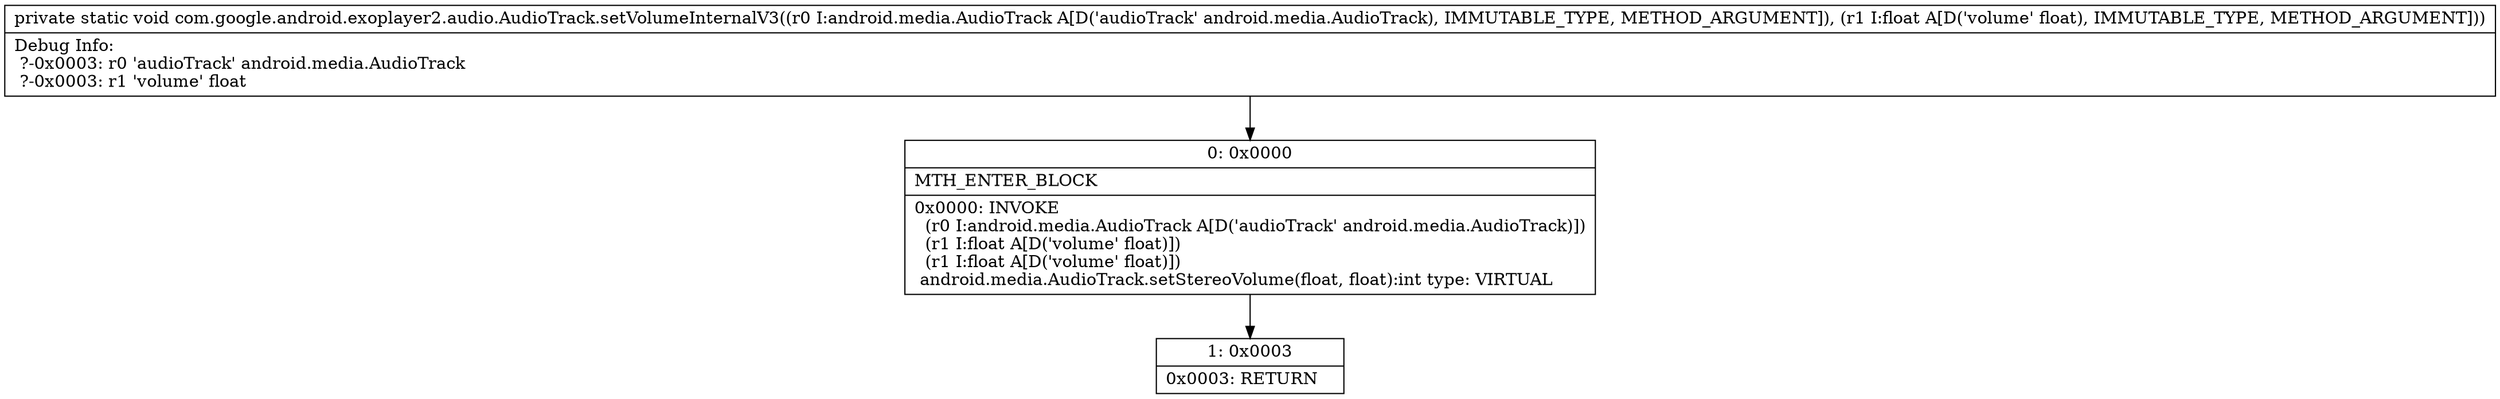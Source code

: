 digraph "CFG forcom.google.android.exoplayer2.audio.AudioTrack.setVolumeInternalV3(Landroid\/media\/AudioTrack;F)V" {
Node_0 [shape=record,label="{0\:\ 0x0000|MTH_ENTER_BLOCK\l|0x0000: INVOKE  \l  (r0 I:android.media.AudioTrack A[D('audioTrack' android.media.AudioTrack)])\l  (r1 I:float A[D('volume' float)])\l  (r1 I:float A[D('volume' float)])\l android.media.AudioTrack.setStereoVolume(float, float):int type: VIRTUAL \l}"];
Node_1 [shape=record,label="{1\:\ 0x0003|0x0003: RETURN   \l}"];
MethodNode[shape=record,label="{private static void com.google.android.exoplayer2.audio.AudioTrack.setVolumeInternalV3((r0 I:android.media.AudioTrack A[D('audioTrack' android.media.AudioTrack), IMMUTABLE_TYPE, METHOD_ARGUMENT]), (r1 I:float A[D('volume' float), IMMUTABLE_TYPE, METHOD_ARGUMENT]))  | Debug Info:\l  ?\-0x0003: r0 'audioTrack' android.media.AudioTrack\l  ?\-0x0003: r1 'volume' float\l}"];
MethodNode -> Node_0;
Node_0 -> Node_1;
}


